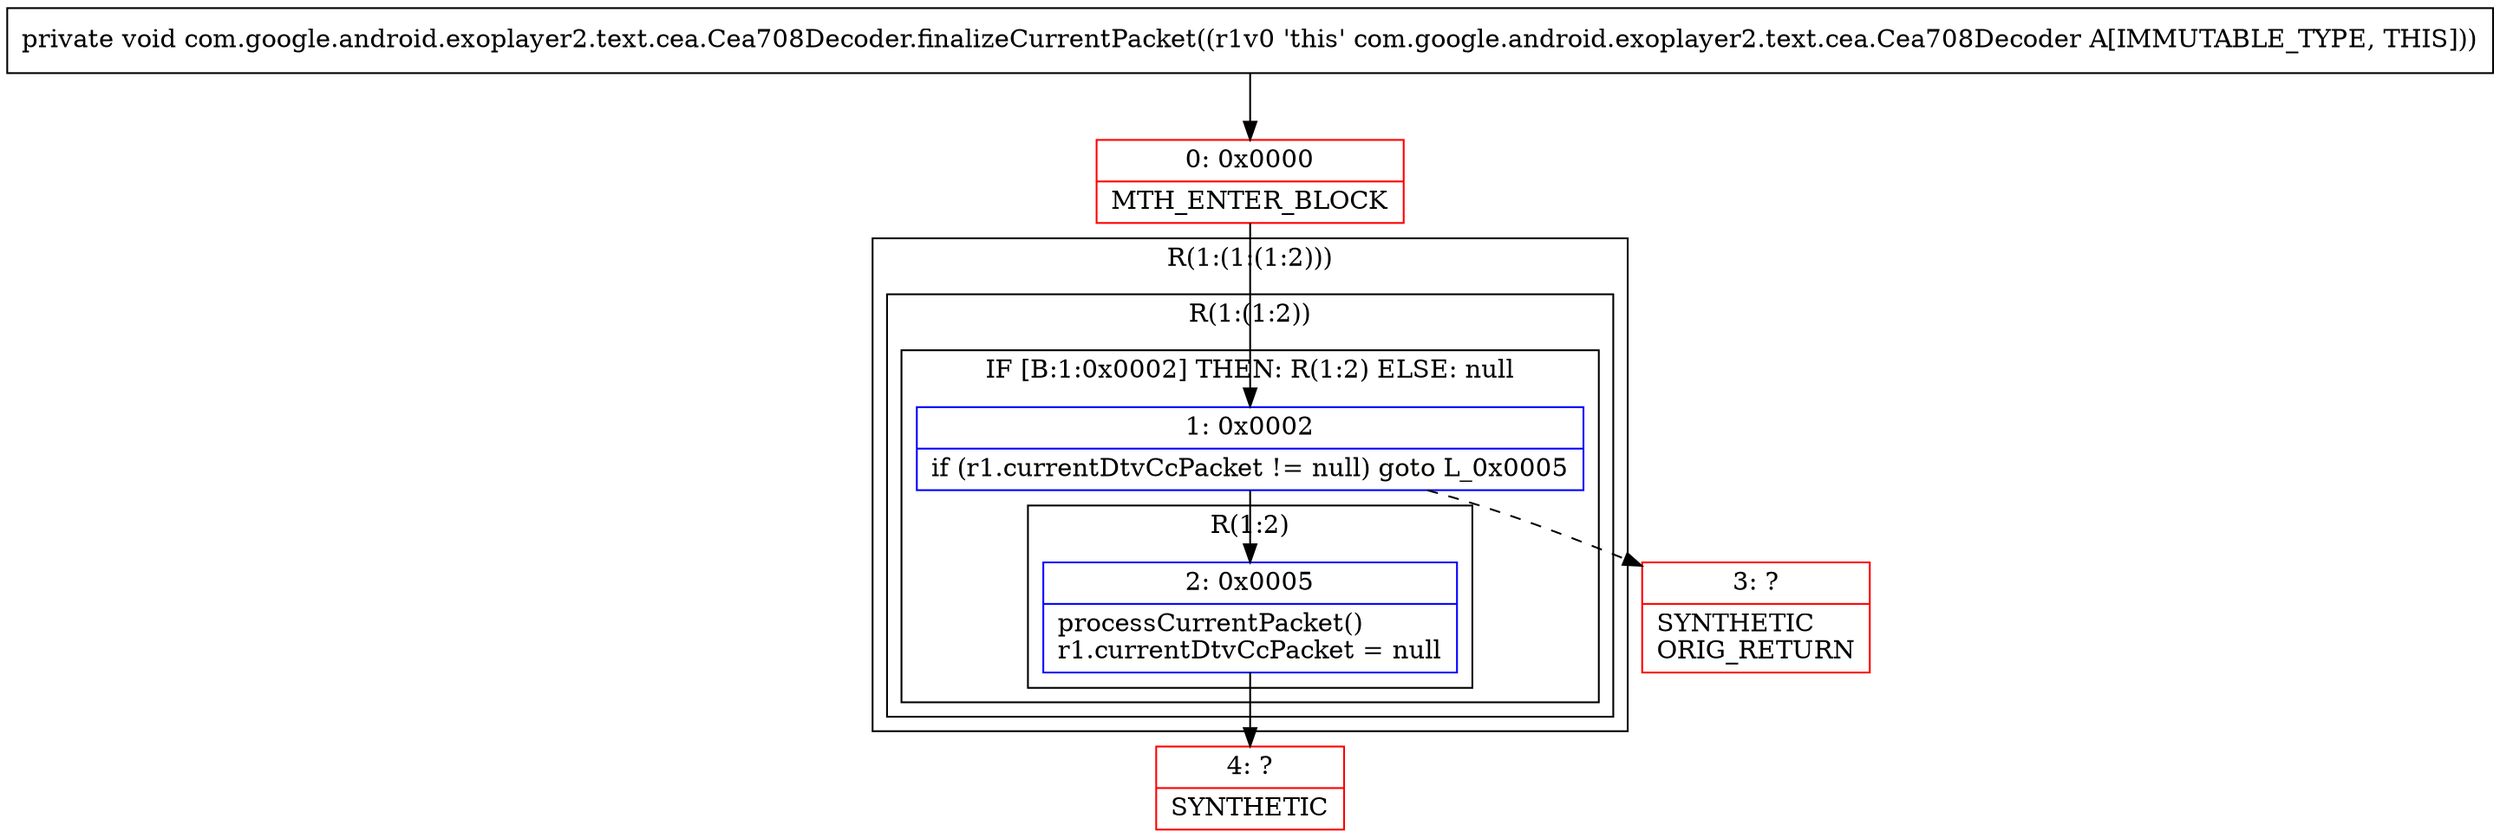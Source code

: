 digraph "CFG forcom.google.android.exoplayer2.text.cea.Cea708Decoder.finalizeCurrentPacket()V" {
subgraph cluster_Region_399646702 {
label = "R(1:(1:(1:2)))";
node [shape=record,color=blue];
subgraph cluster_Region_45344873 {
label = "R(1:(1:2))";
node [shape=record,color=blue];
subgraph cluster_IfRegion_776797988 {
label = "IF [B:1:0x0002] THEN: R(1:2) ELSE: null";
node [shape=record,color=blue];
Node_1 [shape=record,label="{1\:\ 0x0002|if (r1.currentDtvCcPacket != null) goto L_0x0005\l}"];
subgraph cluster_Region_1059608461 {
label = "R(1:2)";
node [shape=record,color=blue];
Node_2 [shape=record,label="{2\:\ 0x0005|processCurrentPacket()\lr1.currentDtvCcPacket = null\l}"];
}
}
}
}
Node_0 [shape=record,color=red,label="{0\:\ 0x0000|MTH_ENTER_BLOCK\l}"];
Node_3 [shape=record,color=red,label="{3\:\ ?|SYNTHETIC\lORIG_RETURN\l}"];
Node_4 [shape=record,color=red,label="{4\:\ ?|SYNTHETIC\l}"];
MethodNode[shape=record,label="{private void com.google.android.exoplayer2.text.cea.Cea708Decoder.finalizeCurrentPacket((r1v0 'this' com.google.android.exoplayer2.text.cea.Cea708Decoder A[IMMUTABLE_TYPE, THIS])) }"];
MethodNode -> Node_0;
Node_1 -> Node_2;
Node_1 -> Node_3[style=dashed];
Node_2 -> Node_4;
Node_0 -> Node_1;
}

